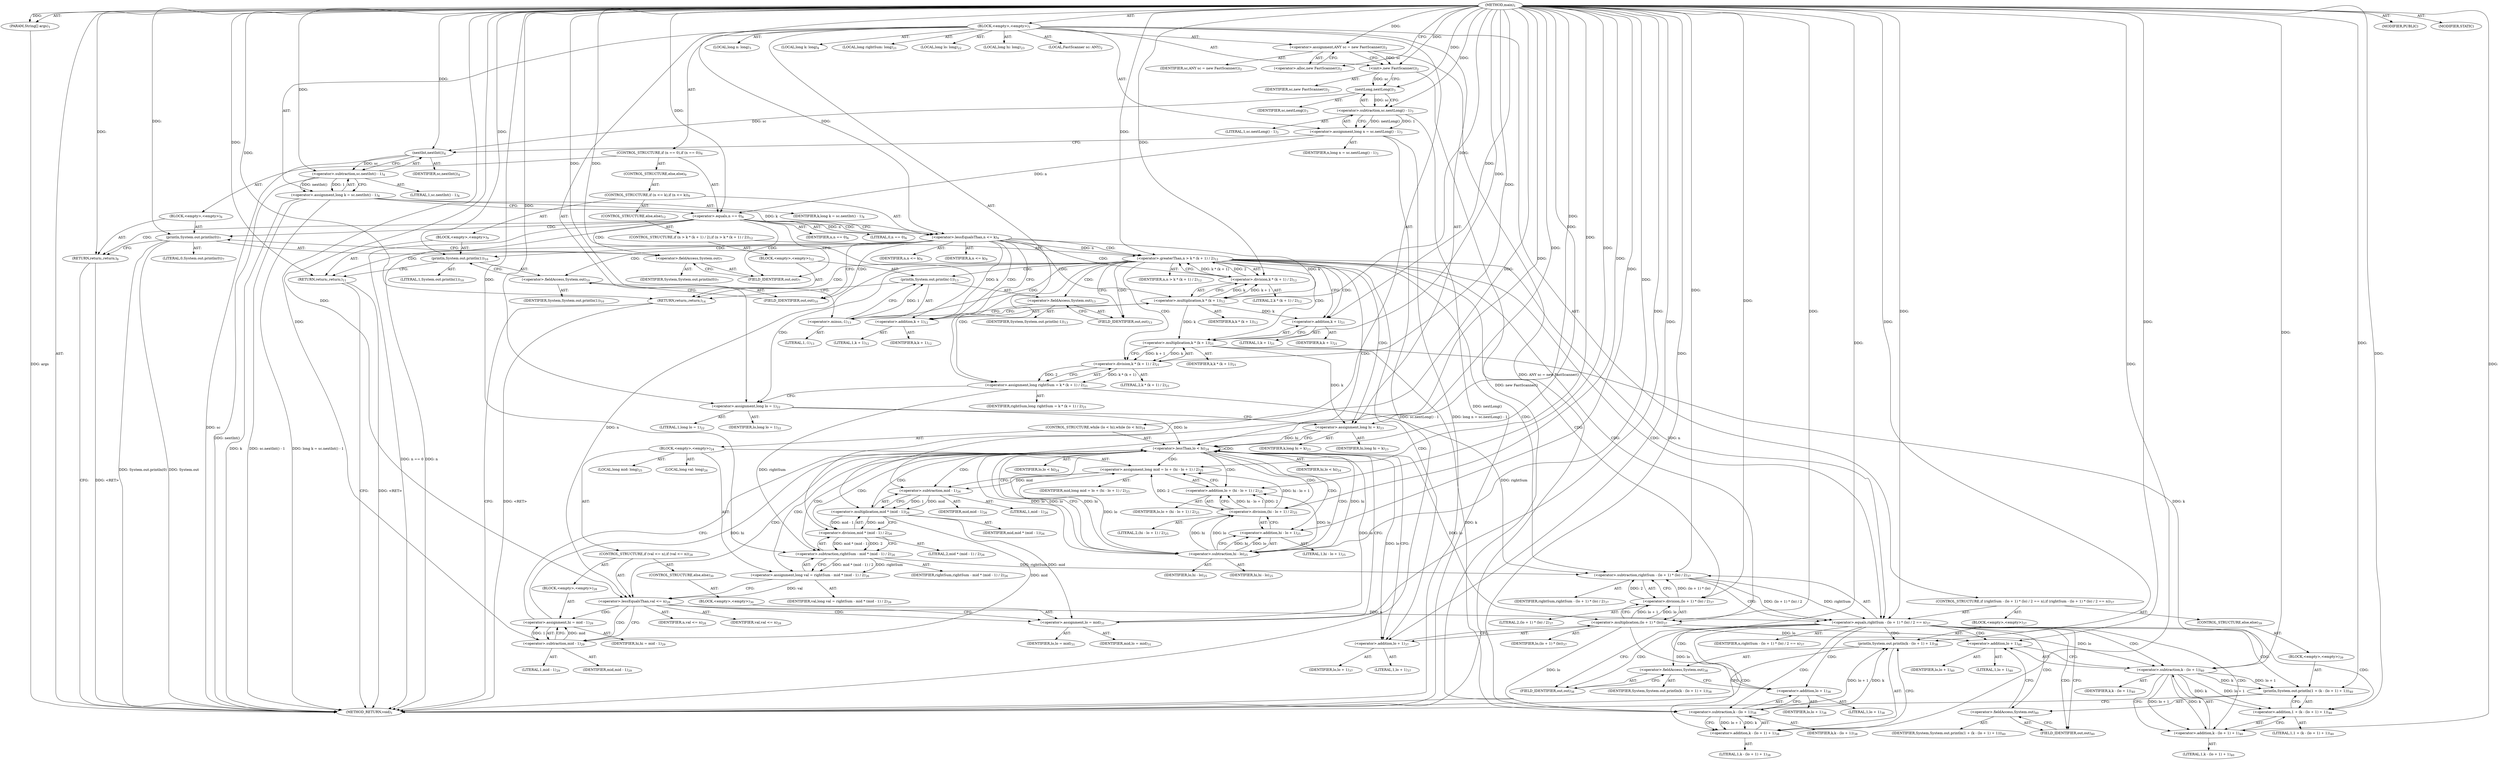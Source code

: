 digraph "main" {  
"19" [label = <(METHOD,main)<SUB>1</SUB>> ]
"20" [label = <(PARAM,String[] args)<SUB>1</SUB>> ]
"21" [label = <(BLOCK,&lt;empty&gt;,&lt;empty&gt;)<SUB>1</SUB>> ]
"4" [label = <(LOCAL,FastScanner sc: ANY)<SUB>2</SUB>> ]
"22" [label = <(&lt;operator&gt;.assignment,ANY sc = new FastScanner())<SUB>2</SUB>> ]
"23" [label = <(IDENTIFIER,sc,ANY sc = new FastScanner())<SUB>2</SUB>> ]
"24" [label = <(&lt;operator&gt;.alloc,new FastScanner())<SUB>2</SUB>> ]
"25" [label = <(&lt;init&gt;,new FastScanner())<SUB>2</SUB>> ]
"3" [label = <(IDENTIFIER,sc,new FastScanner())<SUB>2</SUB>> ]
"26" [label = <(LOCAL,long n: long)<SUB>3</SUB>> ]
"27" [label = <(&lt;operator&gt;.assignment,long n = sc.nextLong() - 1)<SUB>3</SUB>> ]
"28" [label = <(IDENTIFIER,n,long n = sc.nextLong() - 1)<SUB>3</SUB>> ]
"29" [label = <(&lt;operator&gt;.subtraction,sc.nextLong() - 1)<SUB>3</SUB>> ]
"30" [label = <(nextLong,nextLong())<SUB>3</SUB>> ]
"31" [label = <(IDENTIFIER,sc,nextLong())<SUB>3</SUB>> ]
"32" [label = <(LITERAL,1,sc.nextLong() - 1)<SUB>3</SUB>> ]
"33" [label = <(LOCAL,long k: long)<SUB>4</SUB>> ]
"34" [label = <(&lt;operator&gt;.assignment,long k = sc.nextInt() - 1)<SUB>4</SUB>> ]
"35" [label = <(IDENTIFIER,k,long k = sc.nextInt() - 1)<SUB>4</SUB>> ]
"36" [label = <(&lt;operator&gt;.subtraction,sc.nextInt() - 1)<SUB>4</SUB>> ]
"37" [label = <(nextInt,nextInt())<SUB>4</SUB>> ]
"38" [label = <(IDENTIFIER,sc,nextInt())<SUB>4</SUB>> ]
"39" [label = <(LITERAL,1,sc.nextInt() - 1)<SUB>4</SUB>> ]
"40" [label = <(CONTROL_STRUCTURE,if (n == 0),if (n == 0))<SUB>6</SUB>> ]
"41" [label = <(&lt;operator&gt;.equals,n == 0)<SUB>6</SUB>> ]
"42" [label = <(IDENTIFIER,n,n == 0)<SUB>6</SUB>> ]
"43" [label = <(LITERAL,0,n == 0)<SUB>6</SUB>> ]
"44" [label = <(BLOCK,&lt;empty&gt;,&lt;empty&gt;)<SUB>6</SUB>> ]
"45" [label = <(println,System.out.println(0))<SUB>7</SUB>> ]
"46" [label = <(&lt;operator&gt;.fieldAccess,System.out)<SUB>7</SUB>> ]
"47" [label = <(IDENTIFIER,System,System.out.println(0))<SUB>7</SUB>> ]
"48" [label = <(FIELD_IDENTIFIER,out,out)<SUB>7</SUB>> ]
"49" [label = <(LITERAL,0,System.out.println(0))<SUB>7</SUB>> ]
"50" [label = <(RETURN,return;,return;)<SUB>8</SUB>> ]
"51" [label = <(CONTROL_STRUCTURE,else,else)<SUB>9</SUB>> ]
"52" [label = <(CONTROL_STRUCTURE,if (n &lt;= k),if (n &lt;= k))<SUB>9</SUB>> ]
"53" [label = <(&lt;operator&gt;.lessEqualsThan,n &lt;= k)<SUB>9</SUB>> ]
"54" [label = <(IDENTIFIER,n,n &lt;= k)<SUB>9</SUB>> ]
"55" [label = <(IDENTIFIER,k,n &lt;= k)<SUB>9</SUB>> ]
"56" [label = <(BLOCK,&lt;empty&gt;,&lt;empty&gt;)<SUB>9</SUB>> ]
"57" [label = <(println,System.out.println(1))<SUB>10</SUB>> ]
"58" [label = <(&lt;operator&gt;.fieldAccess,System.out)<SUB>10</SUB>> ]
"59" [label = <(IDENTIFIER,System,System.out.println(1))<SUB>10</SUB>> ]
"60" [label = <(FIELD_IDENTIFIER,out,out)<SUB>10</SUB>> ]
"61" [label = <(LITERAL,1,System.out.println(1))<SUB>10</SUB>> ]
"62" [label = <(RETURN,return;,return;)<SUB>11</SUB>> ]
"63" [label = <(CONTROL_STRUCTURE,else,else)<SUB>12</SUB>> ]
"64" [label = <(CONTROL_STRUCTURE,if (n &gt; k * (k + 1) / 2),if (n &gt; k * (k + 1) / 2))<SUB>12</SUB>> ]
"65" [label = <(&lt;operator&gt;.greaterThan,n &gt; k * (k + 1) / 2)<SUB>12</SUB>> ]
"66" [label = <(IDENTIFIER,n,n &gt; k * (k + 1) / 2)<SUB>12</SUB>> ]
"67" [label = <(&lt;operator&gt;.division,k * (k + 1) / 2)<SUB>12</SUB>> ]
"68" [label = <(&lt;operator&gt;.multiplication,k * (k + 1))<SUB>12</SUB>> ]
"69" [label = <(IDENTIFIER,k,k * (k + 1))<SUB>12</SUB>> ]
"70" [label = <(&lt;operator&gt;.addition,k + 1)<SUB>12</SUB>> ]
"71" [label = <(IDENTIFIER,k,k + 1)<SUB>12</SUB>> ]
"72" [label = <(LITERAL,1,k + 1)<SUB>12</SUB>> ]
"73" [label = <(LITERAL,2,k * (k + 1) / 2)<SUB>12</SUB>> ]
"74" [label = <(BLOCK,&lt;empty&gt;,&lt;empty&gt;)<SUB>12</SUB>> ]
"75" [label = <(println,System.out.println(-1))<SUB>13</SUB>> ]
"76" [label = <(&lt;operator&gt;.fieldAccess,System.out)<SUB>13</SUB>> ]
"77" [label = <(IDENTIFIER,System,System.out.println(-1))<SUB>13</SUB>> ]
"78" [label = <(FIELD_IDENTIFIER,out,out)<SUB>13</SUB>> ]
"79" [label = <(&lt;operator&gt;.minus,-1)<SUB>13</SUB>> ]
"80" [label = <(LITERAL,1,-1)<SUB>13</SUB>> ]
"81" [label = <(RETURN,return;,return;)<SUB>14</SUB>> ]
"82" [label = <(LOCAL,long rightSum: long)<SUB>21</SUB>> ]
"83" [label = <(&lt;operator&gt;.assignment,long rightSum = k * (k + 1) / 2)<SUB>21</SUB>> ]
"84" [label = <(IDENTIFIER,rightSum,long rightSum = k * (k + 1) / 2)<SUB>21</SUB>> ]
"85" [label = <(&lt;operator&gt;.division,k * (k + 1) / 2)<SUB>21</SUB>> ]
"86" [label = <(&lt;operator&gt;.multiplication,k * (k + 1))<SUB>21</SUB>> ]
"87" [label = <(IDENTIFIER,k,k * (k + 1))<SUB>21</SUB>> ]
"88" [label = <(&lt;operator&gt;.addition,k + 1)<SUB>21</SUB>> ]
"89" [label = <(IDENTIFIER,k,k + 1)<SUB>21</SUB>> ]
"90" [label = <(LITERAL,1,k + 1)<SUB>21</SUB>> ]
"91" [label = <(LITERAL,2,k * (k + 1) / 2)<SUB>21</SUB>> ]
"92" [label = <(LOCAL,long lo: long)<SUB>22</SUB>> ]
"93" [label = <(&lt;operator&gt;.assignment,long lo = 1)<SUB>22</SUB>> ]
"94" [label = <(IDENTIFIER,lo,long lo = 1)<SUB>22</SUB>> ]
"95" [label = <(LITERAL,1,long lo = 1)<SUB>22</SUB>> ]
"96" [label = <(LOCAL,long hi: long)<SUB>23</SUB>> ]
"97" [label = <(&lt;operator&gt;.assignment,long hi = k)<SUB>23</SUB>> ]
"98" [label = <(IDENTIFIER,hi,long hi = k)<SUB>23</SUB>> ]
"99" [label = <(IDENTIFIER,k,long hi = k)<SUB>23</SUB>> ]
"100" [label = <(CONTROL_STRUCTURE,while (lo &lt; hi),while (lo &lt; hi))<SUB>24</SUB>> ]
"101" [label = <(&lt;operator&gt;.lessThan,lo &lt; hi)<SUB>24</SUB>> ]
"102" [label = <(IDENTIFIER,lo,lo &lt; hi)<SUB>24</SUB>> ]
"103" [label = <(IDENTIFIER,hi,lo &lt; hi)<SUB>24</SUB>> ]
"104" [label = <(BLOCK,&lt;empty&gt;,&lt;empty&gt;)<SUB>24</SUB>> ]
"105" [label = <(LOCAL,long mid: long)<SUB>25</SUB>> ]
"106" [label = <(&lt;operator&gt;.assignment,long mid = lo + (hi - lo + 1) / 2)<SUB>25</SUB>> ]
"107" [label = <(IDENTIFIER,mid,long mid = lo + (hi - lo + 1) / 2)<SUB>25</SUB>> ]
"108" [label = <(&lt;operator&gt;.addition,lo + (hi - lo + 1) / 2)<SUB>25</SUB>> ]
"109" [label = <(IDENTIFIER,lo,lo + (hi - lo + 1) / 2)<SUB>25</SUB>> ]
"110" [label = <(&lt;operator&gt;.division,(hi - lo + 1) / 2)<SUB>25</SUB>> ]
"111" [label = <(&lt;operator&gt;.addition,hi - lo + 1)<SUB>25</SUB>> ]
"112" [label = <(&lt;operator&gt;.subtraction,hi - lo)<SUB>25</SUB>> ]
"113" [label = <(IDENTIFIER,hi,hi - lo)<SUB>25</SUB>> ]
"114" [label = <(IDENTIFIER,lo,hi - lo)<SUB>25</SUB>> ]
"115" [label = <(LITERAL,1,hi - lo + 1)<SUB>25</SUB>> ]
"116" [label = <(LITERAL,2,(hi - lo + 1) / 2)<SUB>25</SUB>> ]
"117" [label = <(LOCAL,long val: long)<SUB>26</SUB>> ]
"118" [label = <(&lt;operator&gt;.assignment,long val = rightSum - mid * (mid - 1) / 2)<SUB>26</SUB>> ]
"119" [label = <(IDENTIFIER,val,long val = rightSum - mid * (mid - 1) / 2)<SUB>26</SUB>> ]
"120" [label = <(&lt;operator&gt;.subtraction,rightSum - mid * (mid - 1) / 2)<SUB>26</SUB>> ]
"121" [label = <(IDENTIFIER,rightSum,rightSum - mid * (mid - 1) / 2)<SUB>26</SUB>> ]
"122" [label = <(&lt;operator&gt;.division,mid * (mid - 1) / 2)<SUB>26</SUB>> ]
"123" [label = <(&lt;operator&gt;.multiplication,mid * (mid - 1))<SUB>26</SUB>> ]
"124" [label = <(IDENTIFIER,mid,mid * (mid - 1))<SUB>26</SUB>> ]
"125" [label = <(&lt;operator&gt;.subtraction,mid - 1)<SUB>26</SUB>> ]
"126" [label = <(IDENTIFIER,mid,mid - 1)<SUB>26</SUB>> ]
"127" [label = <(LITERAL,1,mid - 1)<SUB>26</SUB>> ]
"128" [label = <(LITERAL,2,mid * (mid - 1) / 2)<SUB>26</SUB>> ]
"129" [label = <(CONTROL_STRUCTURE,if (val &lt;= n),if (val &lt;= n))<SUB>28</SUB>> ]
"130" [label = <(&lt;operator&gt;.lessEqualsThan,val &lt;= n)<SUB>28</SUB>> ]
"131" [label = <(IDENTIFIER,val,val &lt;= n)<SUB>28</SUB>> ]
"132" [label = <(IDENTIFIER,n,val &lt;= n)<SUB>28</SUB>> ]
"133" [label = <(BLOCK,&lt;empty&gt;,&lt;empty&gt;)<SUB>28</SUB>> ]
"134" [label = <(&lt;operator&gt;.assignment,hi = mid - 1)<SUB>29</SUB>> ]
"135" [label = <(IDENTIFIER,hi,hi = mid - 1)<SUB>29</SUB>> ]
"136" [label = <(&lt;operator&gt;.subtraction,mid - 1)<SUB>29</SUB>> ]
"137" [label = <(IDENTIFIER,mid,mid - 1)<SUB>29</SUB>> ]
"138" [label = <(LITERAL,1,mid - 1)<SUB>29</SUB>> ]
"139" [label = <(CONTROL_STRUCTURE,else,else)<SUB>30</SUB>> ]
"140" [label = <(BLOCK,&lt;empty&gt;,&lt;empty&gt;)<SUB>30</SUB>> ]
"141" [label = <(&lt;operator&gt;.assignment,lo = mid)<SUB>31</SUB>> ]
"142" [label = <(IDENTIFIER,lo,lo = mid)<SUB>31</SUB>> ]
"143" [label = <(IDENTIFIER,mid,lo = mid)<SUB>31</SUB>> ]
"144" [label = <(CONTROL_STRUCTURE,if (rightSum - (lo + 1) * (lo) / 2 == n),if (rightSum - (lo + 1) * (lo) / 2 == n))<SUB>37</SUB>> ]
"145" [label = <(&lt;operator&gt;.equals,rightSum - (lo + 1) * (lo) / 2 == n)<SUB>37</SUB>> ]
"146" [label = <(&lt;operator&gt;.subtraction,rightSum - (lo + 1) * (lo) / 2)<SUB>37</SUB>> ]
"147" [label = <(IDENTIFIER,rightSum,rightSum - (lo + 1) * (lo) / 2)<SUB>37</SUB>> ]
"148" [label = <(&lt;operator&gt;.division,(lo + 1) * (lo) / 2)<SUB>37</SUB>> ]
"149" [label = <(&lt;operator&gt;.multiplication,(lo + 1) * (lo))<SUB>37</SUB>> ]
"150" [label = <(&lt;operator&gt;.addition,lo + 1)<SUB>37</SUB>> ]
"151" [label = <(IDENTIFIER,lo,lo + 1)<SUB>37</SUB>> ]
"152" [label = <(LITERAL,1,lo + 1)<SUB>37</SUB>> ]
"153" [label = <(IDENTIFIER,lo,(lo + 1) * (lo))<SUB>37</SUB>> ]
"154" [label = <(LITERAL,2,(lo + 1) * (lo) / 2)<SUB>37</SUB>> ]
"155" [label = <(IDENTIFIER,n,rightSum - (lo + 1) * (lo) / 2 == n)<SUB>37</SUB>> ]
"156" [label = <(BLOCK,&lt;empty&gt;,&lt;empty&gt;)<SUB>37</SUB>> ]
"157" [label = <(println,System.out.println(k - (lo + 1) + 1))<SUB>38</SUB>> ]
"158" [label = <(&lt;operator&gt;.fieldAccess,System.out)<SUB>38</SUB>> ]
"159" [label = <(IDENTIFIER,System,System.out.println(k - (lo + 1) + 1))<SUB>38</SUB>> ]
"160" [label = <(FIELD_IDENTIFIER,out,out)<SUB>38</SUB>> ]
"161" [label = <(&lt;operator&gt;.addition,k - (lo + 1) + 1)<SUB>38</SUB>> ]
"162" [label = <(&lt;operator&gt;.subtraction,k - (lo + 1))<SUB>38</SUB>> ]
"163" [label = <(IDENTIFIER,k,k - (lo + 1))<SUB>38</SUB>> ]
"164" [label = <(&lt;operator&gt;.addition,lo + 1)<SUB>38</SUB>> ]
"165" [label = <(IDENTIFIER,lo,lo + 1)<SUB>38</SUB>> ]
"166" [label = <(LITERAL,1,lo + 1)<SUB>38</SUB>> ]
"167" [label = <(LITERAL,1,k - (lo + 1) + 1)<SUB>38</SUB>> ]
"168" [label = <(CONTROL_STRUCTURE,else,else)<SUB>39</SUB>> ]
"169" [label = <(BLOCK,&lt;empty&gt;,&lt;empty&gt;)<SUB>39</SUB>> ]
"170" [label = <(println,System.out.println(1 + (k - (lo + 1) + 1)))<SUB>40</SUB>> ]
"171" [label = <(&lt;operator&gt;.fieldAccess,System.out)<SUB>40</SUB>> ]
"172" [label = <(IDENTIFIER,System,System.out.println(1 + (k - (lo + 1) + 1)))<SUB>40</SUB>> ]
"173" [label = <(FIELD_IDENTIFIER,out,out)<SUB>40</SUB>> ]
"174" [label = <(&lt;operator&gt;.addition,1 + (k - (lo + 1) + 1))<SUB>40</SUB>> ]
"175" [label = <(LITERAL,1,1 + (k - (lo + 1) + 1))<SUB>40</SUB>> ]
"176" [label = <(&lt;operator&gt;.addition,k - (lo + 1) + 1)<SUB>40</SUB>> ]
"177" [label = <(&lt;operator&gt;.subtraction,k - (lo + 1))<SUB>40</SUB>> ]
"178" [label = <(IDENTIFIER,k,k - (lo + 1))<SUB>40</SUB>> ]
"179" [label = <(&lt;operator&gt;.addition,lo + 1)<SUB>40</SUB>> ]
"180" [label = <(IDENTIFIER,lo,lo + 1)<SUB>40</SUB>> ]
"181" [label = <(LITERAL,1,lo + 1)<SUB>40</SUB>> ]
"182" [label = <(LITERAL,1,k - (lo + 1) + 1)<SUB>40</SUB>> ]
"183" [label = <(MODIFIER,PUBLIC)> ]
"184" [label = <(MODIFIER,STATIC)> ]
"185" [label = <(METHOD_RETURN,void)<SUB>1</SUB>> ]
  "19" -> "20"  [ label = "AST: "] 
  "19" -> "21"  [ label = "AST: "] 
  "19" -> "183"  [ label = "AST: "] 
  "19" -> "184"  [ label = "AST: "] 
  "19" -> "185"  [ label = "AST: "] 
  "21" -> "4"  [ label = "AST: "] 
  "21" -> "22"  [ label = "AST: "] 
  "21" -> "25"  [ label = "AST: "] 
  "21" -> "26"  [ label = "AST: "] 
  "21" -> "27"  [ label = "AST: "] 
  "21" -> "33"  [ label = "AST: "] 
  "21" -> "34"  [ label = "AST: "] 
  "21" -> "40"  [ label = "AST: "] 
  "21" -> "82"  [ label = "AST: "] 
  "21" -> "83"  [ label = "AST: "] 
  "21" -> "92"  [ label = "AST: "] 
  "21" -> "93"  [ label = "AST: "] 
  "21" -> "96"  [ label = "AST: "] 
  "21" -> "97"  [ label = "AST: "] 
  "21" -> "100"  [ label = "AST: "] 
  "21" -> "144"  [ label = "AST: "] 
  "22" -> "23"  [ label = "AST: "] 
  "22" -> "24"  [ label = "AST: "] 
  "25" -> "3"  [ label = "AST: "] 
  "27" -> "28"  [ label = "AST: "] 
  "27" -> "29"  [ label = "AST: "] 
  "29" -> "30"  [ label = "AST: "] 
  "29" -> "32"  [ label = "AST: "] 
  "30" -> "31"  [ label = "AST: "] 
  "34" -> "35"  [ label = "AST: "] 
  "34" -> "36"  [ label = "AST: "] 
  "36" -> "37"  [ label = "AST: "] 
  "36" -> "39"  [ label = "AST: "] 
  "37" -> "38"  [ label = "AST: "] 
  "40" -> "41"  [ label = "AST: "] 
  "40" -> "44"  [ label = "AST: "] 
  "40" -> "51"  [ label = "AST: "] 
  "41" -> "42"  [ label = "AST: "] 
  "41" -> "43"  [ label = "AST: "] 
  "44" -> "45"  [ label = "AST: "] 
  "44" -> "50"  [ label = "AST: "] 
  "45" -> "46"  [ label = "AST: "] 
  "45" -> "49"  [ label = "AST: "] 
  "46" -> "47"  [ label = "AST: "] 
  "46" -> "48"  [ label = "AST: "] 
  "51" -> "52"  [ label = "AST: "] 
  "52" -> "53"  [ label = "AST: "] 
  "52" -> "56"  [ label = "AST: "] 
  "52" -> "63"  [ label = "AST: "] 
  "53" -> "54"  [ label = "AST: "] 
  "53" -> "55"  [ label = "AST: "] 
  "56" -> "57"  [ label = "AST: "] 
  "56" -> "62"  [ label = "AST: "] 
  "57" -> "58"  [ label = "AST: "] 
  "57" -> "61"  [ label = "AST: "] 
  "58" -> "59"  [ label = "AST: "] 
  "58" -> "60"  [ label = "AST: "] 
  "63" -> "64"  [ label = "AST: "] 
  "64" -> "65"  [ label = "AST: "] 
  "64" -> "74"  [ label = "AST: "] 
  "65" -> "66"  [ label = "AST: "] 
  "65" -> "67"  [ label = "AST: "] 
  "67" -> "68"  [ label = "AST: "] 
  "67" -> "73"  [ label = "AST: "] 
  "68" -> "69"  [ label = "AST: "] 
  "68" -> "70"  [ label = "AST: "] 
  "70" -> "71"  [ label = "AST: "] 
  "70" -> "72"  [ label = "AST: "] 
  "74" -> "75"  [ label = "AST: "] 
  "74" -> "81"  [ label = "AST: "] 
  "75" -> "76"  [ label = "AST: "] 
  "75" -> "79"  [ label = "AST: "] 
  "76" -> "77"  [ label = "AST: "] 
  "76" -> "78"  [ label = "AST: "] 
  "79" -> "80"  [ label = "AST: "] 
  "83" -> "84"  [ label = "AST: "] 
  "83" -> "85"  [ label = "AST: "] 
  "85" -> "86"  [ label = "AST: "] 
  "85" -> "91"  [ label = "AST: "] 
  "86" -> "87"  [ label = "AST: "] 
  "86" -> "88"  [ label = "AST: "] 
  "88" -> "89"  [ label = "AST: "] 
  "88" -> "90"  [ label = "AST: "] 
  "93" -> "94"  [ label = "AST: "] 
  "93" -> "95"  [ label = "AST: "] 
  "97" -> "98"  [ label = "AST: "] 
  "97" -> "99"  [ label = "AST: "] 
  "100" -> "101"  [ label = "AST: "] 
  "100" -> "104"  [ label = "AST: "] 
  "101" -> "102"  [ label = "AST: "] 
  "101" -> "103"  [ label = "AST: "] 
  "104" -> "105"  [ label = "AST: "] 
  "104" -> "106"  [ label = "AST: "] 
  "104" -> "117"  [ label = "AST: "] 
  "104" -> "118"  [ label = "AST: "] 
  "104" -> "129"  [ label = "AST: "] 
  "106" -> "107"  [ label = "AST: "] 
  "106" -> "108"  [ label = "AST: "] 
  "108" -> "109"  [ label = "AST: "] 
  "108" -> "110"  [ label = "AST: "] 
  "110" -> "111"  [ label = "AST: "] 
  "110" -> "116"  [ label = "AST: "] 
  "111" -> "112"  [ label = "AST: "] 
  "111" -> "115"  [ label = "AST: "] 
  "112" -> "113"  [ label = "AST: "] 
  "112" -> "114"  [ label = "AST: "] 
  "118" -> "119"  [ label = "AST: "] 
  "118" -> "120"  [ label = "AST: "] 
  "120" -> "121"  [ label = "AST: "] 
  "120" -> "122"  [ label = "AST: "] 
  "122" -> "123"  [ label = "AST: "] 
  "122" -> "128"  [ label = "AST: "] 
  "123" -> "124"  [ label = "AST: "] 
  "123" -> "125"  [ label = "AST: "] 
  "125" -> "126"  [ label = "AST: "] 
  "125" -> "127"  [ label = "AST: "] 
  "129" -> "130"  [ label = "AST: "] 
  "129" -> "133"  [ label = "AST: "] 
  "129" -> "139"  [ label = "AST: "] 
  "130" -> "131"  [ label = "AST: "] 
  "130" -> "132"  [ label = "AST: "] 
  "133" -> "134"  [ label = "AST: "] 
  "134" -> "135"  [ label = "AST: "] 
  "134" -> "136"  [ label = "AST: "] 
  "136" -> "137"  [ label = "AST: "] 
  "136" -> "138"  [ label = "AST: "] 
  "139" -> "140"  [ label = "AST: "] 
  "140" -> "141"  [ label = "AST: "] 
  "141" -> "142"  [ label = "AST: "] 
  "141" -> "143"  [ label = "AST: "] 
  "144" -> "145"  [ label = "AST: "] 
  "144" -> "156"  [ label = "AST: "] 
  "144" -> "168"  [ label = "AST: "] 
  "145" -> "146"  [ label = "AST: "] 
  "145" -> "155"  [ label = "AST: "] 
  "146" -> "147"  [ label = "AST: "] 
  "146" -> "148"  [ label = "AST: "] 
  "148" -> "149"  [ label = "AST: "] 
  "148" -> "154"  [ label = "AST: "] 
  "149" -> "150"  [ label = "AST: "] 
  "149" -> "153"  [ label = "AST: "] 
  "150" -> "151"  [ label = "AST: "] 
  "150" -> "152"  [ label = "AST: "] 
  "156" -> "157"  [ label = "AST: "] 
  "157" -> "158"  [ label = "AST: "] 
  "157" -> "161"  [ label = "AST: "] 
  "158" -> "159"  [ label = "AST: "] 
  "158" -> "160"  [ label = "AST: "] 
  "161" -> "162"  [ label = "AST: "] 
  "161" -> "167"  [ label = "AST: "] 
  "162" -> "163"  [ label = "AST: "] 
  "162" -> "164"  [ label = "AST: "] 
  "164" -> "165"  [ label = "AST: "] 
  "164" -> "166"  [ label = "AST: "] 
  "168" -> "169"  [ label = "AST: "] 
  "169" -> "170"  [ label = "AST: "] 
  "170" -> "171"  [ label = "AST: "] 
  "170" -> "174"  [ label = "AST: "] 
  "171" -> "172"  [ label = "AST: "] 
  "171" -> "173"  [ label = "AST: "] 
  "174" -> "175"  [ label = "AST: "] 
  "174" -> "176"  [ label = "AST: "] 
  "176" -> "177"  [ label = "AST: "] 
  "176" -> "182"  [ label = "AST: "] 
  "177" -> "178"  [ label = "AST: "] 
  "177" -> "179"  [ label = "AST: "] 
  "179" -> "180"  [ label = "AST: "] 
  "179" -> "181"  [ label = "AST: "] 
  "22" -> "25"  [ label = "CFG: "] 
  "25" -> "30"  [ label = "CFG: "] 
  "27" -> "37"  [ label = "CFG: "] 
  "34" -> "41"  [ label = "CFG: "] 
  "83" -> "93"  [ label = "CFG: "] 
  "93" -> "97"  [ label = "CFG: "] 
  "97" -> "101"  [ label = "CFG: "] 
  "24" -> "22"  [ label = "CFG: "] 
  "29" -> "27"  [ label = "CFG: "] 
  "36" -> "34"  [ label = "CFG: "] 
  "41" -> "48"  [ label = "CFG: "] 
  "41" -> "53"  [ label = "CFG: "] 
  "85" -> "83"  [ label = "CFG: "] 
  "101" -> "112"  [ label = "CFG: "] 
  "101" -> "150"  [ label = "CFG: "] 
  "145" -> "160"  [ label = "CFG: "] 
  "145" -> "173"  [ label = "CFG: "] 
  "30" -> "29"  [ label = "CFG: "] 
  "37" -> "36"  [ label = "CFG: "] 
  "45" -> "50"  [ label = "CFG: "] 
  "50" -> "185"  [ label = "CFG: "] 
  "86" -> "85"  [ label = "CFG: "] 
  "106" -> "125"  [ label = "CFG: "] 
  "118" -> "130"  [ label = "CFG: "] 
  "146" -> "145"  [ label = "CFG: "] 
  "157" -> "185"  [ label = "CFG: "] 
  "46" -> "45"  [ label = "CFG: "] 
  "53" -> "60"  [ label = "CFG: "] 
  "53" -> "70"  [ label = "CFG: "] 
  "88" -> "86"  [ label = "CFG: "] 
  "108" -> "106"  [ label = "CFG: "] 
  "120" -> "118"  [ label = "CFG: "] 
  "130" -> "136"  [ label = "CFG: "] 
  "130" -> "141"  [ label = "CFG: "] 
  "148" -> "146"  [ label = "CFG: "] 
  "158" -> "164"  [ label = "CFG: "] 
  "161" -> "157"  [ label = "CFG: "] 
  "170" -> "185"  [ label = "CFG: "] 
  "48" -> "46"  [ label = "CFG: "] 
  "57" -> "62"  [ label = "CFG: "] 
  "62" -> "185"  [ label = "CFG: "] 
  "110" -> "108"  [ label = "CFG: "] 
  "122" -> "120"  [ label = "CFG: "] 
  "134" -> "101"  [ label = "CFG: "] 
  "149" -> "148"  [ label = "CFG: "] 
  "160" -> "158"  [ label = "CFG: "] 
  "162" -> "161"  [ label = "CFG: "] 
  "171" -> "179"  [ label = "CFG: "] 
  "174" -> "170"  [ label = "CFG: "] 
  "58" -> "57"  [ label = "CFG: "] 
  "65" -> "78"  [ label = "CFG: "] 
  "65" -> "88"  [ label = "CFG: "] 
  "111" -> "110"  [ label = "CFG: "] 
  "123" -> "122"  [ label = "CFG: "] 
  "136" -> "134"  [ label = "CFG: "] 
  "141" -> "101"  [ label = "CFG: "] 
  "150" -> "149"  [ label = "CFG: "] 
  "164" -> "162"  [ label = "CFG: "] 
  "173" -> "171"  [ label = "CFG: "] 
  "176" -> "174"  [ label = "CFG: "] 
  "60" -> "58"  [ label = "CFG: "] 
  "67" -> "65"  [ label = "CFG: "] 
  "75" -> "81"  [ label = "CFG: "] 
  "81" -> "185"  [ label = "CFG: "] 
  "112" -> "111"  [ label = "CFG: "] 
  "125" -> "123"  [ label = "CFG: "] 
  "177" -> "176"  [ label = "CFG: "] 
  "68" -> "67"  [ label = "CFG: "] 
  "76" -> "79"  [ label = "CFG: "] 
  "79" -> "75"  [ label = "CFG: "] 
  "179" -> "177"  [ label = "CFG: "] 
  "70" -> "68"  [ label = "CFG: "] 
  "78" -> "76"  [ label = "CFG: "] 
  "19" -> "24"  [ label = "CFG: "] 
  "50" -> "185"  [ label = "DDG: &lt;RET&gt;"] 
  "81" -> "185"  [ label = "DDG: &lt;RET&gt;"] 
  "62" -> "185"  [ label = "DDG: &lt;RET&gt;"] 
  "20" -> "185"  [ label = "DDG: args"] 
  "22" -> "185"  [ label = "DDG: ANY sc = new FastScanner()"] 
  "25" -> "185"  [ label = "DDG: new FastScanner()"] 
  "29" -> "185"  [ label = "DDG: nextLong()"] 
  "27" -> "185"  [ label = "DDG: sc.nextLong() - 1"] 
  "27" -> "185"  [ label = "DDG: long n = sc.nextLong() - 1"] 
  "34" -> "185"  [ label = "DDG: k"] 
  "37" -> "185"  [ label = "DDG: sc"] 
  "36" -> "185"  [ label = "DDG: nextInt()"] 
  "34" -> "185"  [ label = "DDG: sc.nextInt() - 1"] 
  "34" -> "185"  [ label = "DDG: long k = sc.nextInt() - 1"] 
  "41" -> "185"  [ label = "DDG: n"] 
  "41" -> "185"  [ label = "DDG: n == 0"] 
  "45" -> "185"  [ label = "DDG: System.out"] 
  "45" -> "185"  [ label = "DDG: System.out.println(0)"] 
  "19" -> "20"  [ label = "DDG: "] 
  "19" -> "22"  [ label = "DDG: "] 
  "29" -> "27"  [ label = "DDG: nextLong()"] 
  "29" -> "27"  [ label = "DDG: 1"] 
  "36" -> "34"  [ label = "DDG: nextInt()"] 
  "36" -> "34"  [ label = "DDG: 1"] 
  "85" -> "83"  [ label = "DDG: k * (k + 1)"] 
  "85" -> "83"  [ label = "DDG: 2"] 
  "19" -> "93"  [ label = "DDG: "] 
  "86" -> "97"  [ label = "DDG: k"] 
  "19" -> "97"  [ label = "DDG: "] 
  "22" -> "25"  [ label = "DDG: sc"] 
  "19" -> "25"  [ label = "DDG: "] 
  "30" -> "29"  [ label = "DDG: sc"] 
  "19" -> "29"  [ label = "DDG: "] 
  "37" -> "36"  [ label = "DDG: sc"] 
  "19" -> "36"  [ label = "DDG: "] 
  "27" -> "41"  [ label = "DDG: n"] 
  "19" -> "41"  [ label = "DDG: "] 
  "19" -> "50"  [ label = "DDG: "] 
  "86" -> "85"  [ label = "DDG: k"] 
  "86" -> "85"  [ label = "DDG: k + 1"] 
  "19" -> "85"  [ label = "DDG: "] 
  "93" -> "101"  [ label = "DDG: lo"] 
  "141" -> "101"  [ label = "DDG: lo"] 
  "19" -> "101"  [ label = "DDG: "] 
  "112" -> "101"  [ label = "DDG: lo"] 
  "97" -> "101"  [ label = "DDG: hi"] 
  "112" -> "101"  [ label = "DDG: hi"] 
  "134" -> "101"  [ label = "DDG: hi"] 
  "112" -> "106"  [ label = "DDG: lo"] 
  "19" -> "106"  [ label = "DDG: "] 
  "110" -> "106"  [ label = "DDG: hi - lo + 1"] 
  "110" -> "106"  [ label = "DDG: 2"] 
  "120" -> "118"  [ label = "DDG: rightSum"] 
  "120" -> "118"  [ label = "DDG: mid * (mid - 1) / 2"] 
  "146" -> "145"  [ label = "DDG: rightSum"] 
  "146" -> "145"  [ label = "DDG: (lo + 1) * (lo) / 2"] 
  "65" -> "145"  [ label = "DDG: n"] 
  "130" -> "145"  [ label = "DDG: n"] 
  "19" -> "145"  [ label = "DDG: "] 
  "25" -> "30"  [ label = "DDG: sc"] 
  "19" -> "30"  [ label = "DDG: "] 
  "30" -> "37"  [ label = "DDG: sc"] 
  "19" -> "37"  [ label = "DDG: "] 
  "19" -> "45"  [ label = "DDG: "] 
  "19" -> "86"  [ label = "DDG: "] 
  "68" -> "86"  [ label = "DDG: k"] 
  "83" -> "146"  [ label = "DDG: rightSum"] 
  "120" -> "146"  [ label = "DDG: rightSum"] 
  "19" -> "146"  [ label = "DDG: "] 
  "148" -> "146"  [ label = "DDG: (lo + 1) * (lo)"] 
  "148" -> "146"  [ label = "DDG: 2"] 
  "162" -> "157"  [ label = "DDG: k"] 
  "162" -> "157"  [ label = "DDG: lo + 1"] 
  "19" -> "157"  [ label = "DDG: "] 
  "41" -> "53"  [ label = "DDG: n"] 
  "19" -> "53"  [ label = "DDG: "] 
  "34" -> "53"  [ label = "DDG: k"] 
  "19" -> "62"  [ label = "DDG: "] 
  "68" -> "88"  [ label = "DDG: k"] 
  "19" -> "88"  [ label = "DDG: "] 
  "112" -> "108"  [ label = "DDG: lo"] 
  "19" -> "108"  [ label = "DDG: "] 
  "110" -> "108"  [ label = "DDG: hi - lo + 1"] 
  "110" -> "108"  [ label = "DDG: 2"] 
  "83" -> "120"  [ label = "DDG: rightSum"] 
  "19" -> "120"  [ label = "DDG: "] 
  "122" -> "120"  [ label = "DDG: mid * (mid - 1)"] 
  "122" -> "120"  [ label = "DDG: 2"] 
  "118" -> "130"  [ label = "DDG: val"] 
  "19" -> "130"  [ label = "DDG: "] 
  "65" -> "130"  [ label = "DDG: n"] 
  "136" -> "134"  [ label = "DDG: mid"] 
  "136" -> "134"  [ label = "DDG: 1"] 
  "149" -> "148"  [ label = "DDG: lo + 1"] 
  "149" -> "148"  [ label = "DDG: lo"] 
  "19" -> "148"  [ label = "DDG: "] 
  "162" -> "161"  [ label = "DDG: k"] 
  "162" -> "161"  [ label = "DDG: lo + 1"] 
  "19" -> "161"  [ label = "DDG: "] 
  "19" -> "170"  [ label = "DDG: "] 
  "177" -> "170"  [ label = "DDG: k"] 
  "177" -> "170"  [ label = "DDG: lo + 1"] 
  "19" -> "57"  [ label = "DDG: "] 
  "112" -> "110"  [ label = "DDG: hi"] 
  "112" -> "110"  [ label = "DDG: lo"] 
  "19" -> "110"  [ label = "DDG: "] 
  "123" -> "122"  [ label = "DDG: mid"] 
  "123" -> "122"  [ label = "DDG: mid - 1"] 
  "19" -> "122"  [ label = "DDG: "] 
  "123" -> "141"  [ label = "DDG: mid"] 
  "19" -> "141"  [ label = "DDG: "] 
  "101" -> "149"  [ label = "DDG: lo"] 
  "19" -> "149"  [ label = "DDG: "] 
  "19" -> "162"  [ label = "DDG: "] 
  "86" -> "162"  [ label = "DDG: k"] 
  "149" -> "162"  [ label = "DDG: lo"] 
  "19" -> "174"  [ label = "DDG: "] 
  "177" -> "174"  [ label = "DDG: k"] 
  "177" -> "174"  [ label = "DDG: lo + 1"] 
  "53" -> "65"  [ label = "DDG: n"] 
  "19" -> "65"  [ label = "DDG: "] 
  "67" -> "65"  [ label = "DDG: k * (k + 1)"] 
  "67" -> "65"  [ label = "DDG: 2"] 
  "19" -> "81"  [ label = "DDG: "] 
  "112" -> "111"  [ label = "DDG: hi"] 
  "112" -> "111"  [ label = "DDG: lo"] 
  "19" -> "111"  [ label = "DDG: "] 
  "125" -> "123"  [ label = "DDG: mid"] 
  "19" -> "123"  [ label = "DDG: "] 
  "125" -> "123"  [ label = "DDG: 1"] 
  "123" -> "136"  [ label = "DDG: mid"] 
  "19" -> "136"  [ label = "DDG: "] 
  "101" -> "150"  [ label = "DDG: lo"] 
  "19" -> "150"  [ label = "DDG: "] 
  "149" -> "164"  [ label = "DDG: lo"] 
  "19" -> "164"  [ label = "DDG: "] 
  "177" -> "176"  [ label = "DDG: k"] 
  "177" -> "176"  [ label = "DDG: lo + 1"] 
  "19" -> "176"  [ label = "DDG: "] 
  "68" -> "67"  [ label = "DDG: k"] 
  "68" -> "67"  [ label = "DDG: k + 1"] 
  "19" -> "67"  [ label = "DDG: "] 
  "79" -> "75"  [ label = "DDG: 1"] 
  "101" -> "112"  [ label = "DDG: hi"] 
  "19" -> "112"  [ label = "DDG: "] 
  "101" -> "112"  [ label = "DDG: lo"] 
  "106" -> "125"  [ label = "DDG: mid"] 
  "19" -> "125"  [ label = "DDG: "] 
  "19" -> "177"  [ label = "DDG: "] 
  "86" -> "177"  [ label = "DDG: k"] 
  "149" -> "177"  [ label = "DDG: lo"] 
  "19" -> "68"  [ label = "DDG: "] 
  "53" -> "68"  [ label = "DDG: k"] 
  "19" -> "79"  [ label = "DDG: "] 
  "149" -> "179"  [ label = "DDG: lo"] 
  "19" -> "179"  [ label = "DDG: "] 
  "53" -> "70"  [ label = "DDG: k"] 
  "19" -> "70"  [ label = "DDG: "] 
  "41" -> "50"  [ label = "CDG: "] 
  "41" -> "48"  [ label = "CDG: "] 
  "41" -> "46"  [ label = "CDG: "] 
  "41" -> "45"  [ label = "CDG: "] 
  "41" -> "53"  [ label = "CDG: "] 
  "101" -> "120"  [ label = "CDG: "] 
  "101" -> "112"  [ label = "CDG: "] 
  "101" -> "101"  [ label = "CDG: "] 
  "101" -> "130"  [ label = "CDG: "] 
  "101" -> "118"  [ label = "CDG: "] 
  "101" -> "108"  [ label = "CDG: "] 
  "101" -> "111"  [ label = "CDG: "] 
  "101" -> "122"  [ label = "CDG: "] 
  "101" -> "123"  [ label = "CDG: "] 
  "101" -> "106"  [ label = "CDG: "] 
  "101" -> "110"  [ label = "CDG: "] 
  "101" -> "125"  [ label = "CDG: "] 
  "145" -> "161"  [ label = "CDG: "] 
  "145" -> "179"  [ label = "CDG: "] 
  "145" -> "162"  [ label = "CDG: "] 
  "145" -> "170"  [ label = "CDG: "] 
  "145" -> "173"  [ label = "CDG: "] 
  "145" -> "174"  [ label = "CDG: "] 
  "145" -> "164"  [ label = "CDG: "] 
  "145" -> "158"  [ label = "CDG: "] 
  "145" -> "171"  [ label = "CDG: "] 
  "145" -> "160"  [ label = "CDG: "] 
  "145" -> "157"  [ label = "CDG: "] 
  "145" -> "176"  [ label = "CDG: "] 
  "145" -> "177"  [ label = "CDG: "] 
  "53" -> "68"  [ label = "CDG: "] 
  "53" -> "60"  [ label = "CDG: "] 
  "53" -> "57"  [ label = "CDG: "] 
  "53" -> "67"  [ label = "CDG: "] 
  "53" -> "58"  [ label = "CDG: "] 
  "53" -> "70"  [ label = "CDG: "] 
  "53" -> "65"  [ label = "CDG: "] 
  "53" -> "62"  [ label = "CDG: "] 
  "130" -> "136"  [ label = "CDG: "] 
  "130" -> "134"  [ label = "CDG: "] 
  "130" -> "141"  [ label = "CDG: "] 
  "65" -> "75"  [ label = "CDG: "] 
  "65" -> "145"  [ label = "CDG: "] 
  "65" -> "146"  [ label = "CDG: "] 
  "65" -> "81"  [ label = "CDG: "] 
  "65" -> "85"  [ label = "CDG: "] 
  "65" -> "149"  [ label = "CDG: "] 
  "65" -> "150"  [ label = "CDG: "] 
  "65" -> "76"  [ label = "CDG: "] 
  "65" -> "97"  [ label = "CDG: "] 
  "65" -> "93"  [ label = "CDG: "] 
  "65" -> "101"  [ label = "CDG: "] 
  "65" -> "148"  [ label = "CDG: "] 
  "65" -> "79"  [ label = "CDG: "] 
  "65" -> "88"  [ label = "CDG: "] 
  "65" -> "86"  [ label = "CDG: "] 
  "65" -> "83"  [ label = "CDG: "] 
  "65" -> "78"  [ label = "CDG: "] 
}
